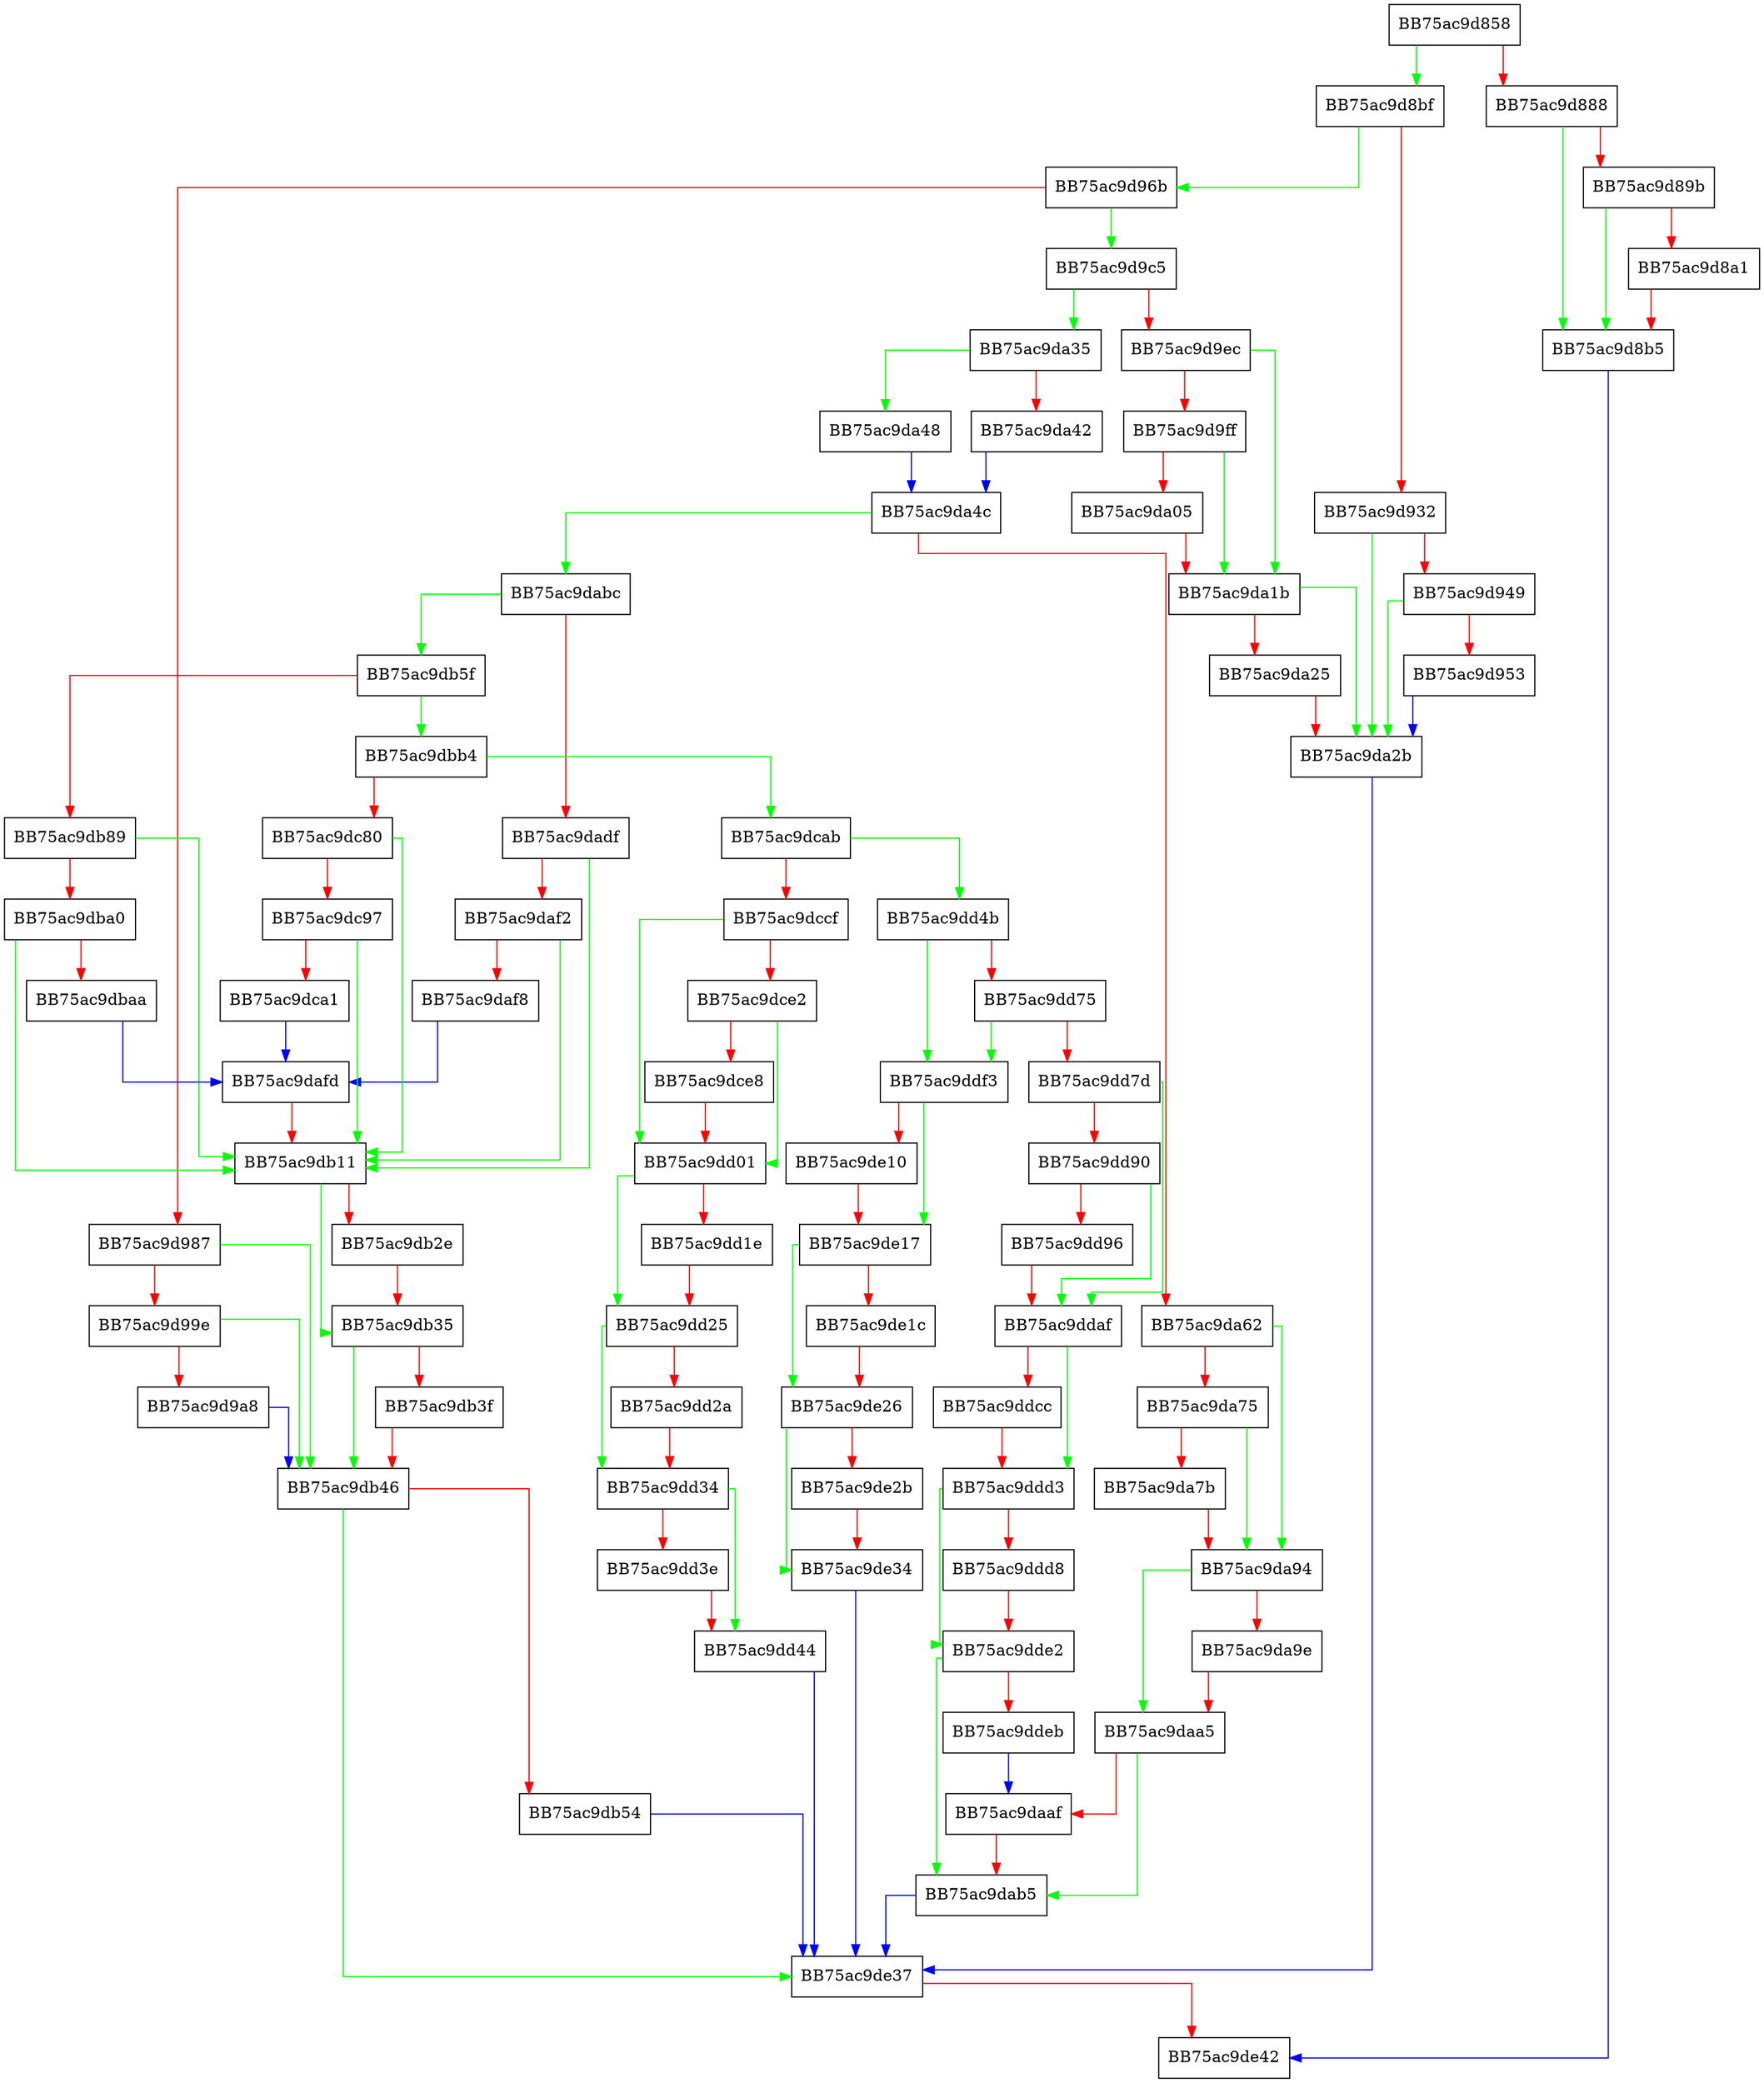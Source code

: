 digraph DeleteTaskByCom {
  node [shape="box"];
  graph [splines=ortho];
  BB75ac9d858 -> BB75ac9d8bf [color="green"];
  BB75ac9d858 -> BB75ac9d888 [color="red"];
  BB75ac9d888 -> BB75ac9d8b5 [color="green"];
  BB75ac9d888 -> BB75ac9d89b [color="red"];
  BB75ac9d89b -> BB75ac9d8b5 [color="green"];
  BB75ac9d89b -> BB75ac9d8a1 [color="red"];
  BB75ac9d8a1 -> BB75ac9d8b5 [color="red"];
  BB75ac9d8b5 -> BB75ac9de42 [color="blue"];
  BB75ac9d8bf -> BB75ac9d96b [color="green"];
  BB75ac9d8bf -> BB75ac9d932 [color="red"];
  BB75ac9d932 -> BB75ac9da2b [color="green"];
  BB75ac9d932 -> BB75ac9d949 [color="red"];
  BB75ac9d949 -> BB75ac9da2b [color="green"];
  BB75ac9d949 -> BB75ac9d953 [color="red"];
  BB75ac9d953 -> BB75ac9da2b [color="blue"];
  BB75ac9d96b -> BB75ac9d9c5 [color="green"];
  BB75ac9d96b -> BB75ac9d987 [color="red"];
  BB75ac9d987 -> BB75ac9db46 [color="green"];
  BB75ac9d987 -> BB75ac9d99e [color="red"];
  BB75ac9d99e -> BB75ac9db46 [color="green"];
  BB75ac9d99e -> BB75ac9d9a8 [color="red"];
  BB75ac9d9a8 -> BB75ac9db46 [color="blue"];
  BB75ac9d9c5 -> BB75ac9da35 [color="green"];
  BB75ac9d9c5 -> BB75ac9d9ec [color="red"];
  BB75ac9d9ec -> BB75ac9da1b [color="green"];
  BB75ac9d9ec -> BB75ac9d9ff [color="red"];
  BB75ac9d9ff -> BB75ac9da1b [color="green"];
  BB75ac9d9ff -> BB75ac9da05 [color="red"];
  BB75ac9da05 -> BB75ac9da1b [color="red"];
  BB75ac9da1b -> BB75ac9da2b [color="green"];
  BB75ac9da1b -> BB75ac9da25 [color="red"];
  BB75ac9da25 -> BB75ac9da2b [color="red"];
  BB75ac9da2b -> BB75ac9de37 [color="blue"];
  BB75ac9da35 -> BB75ac9da48 [color="green"];
  BB75ac9da35 -> BB75ac9da42 [color="red"];
  BB75ac9da42 -> BB75ac9da4c [color="blue"];
  BB75ac9da48 -> BB75ac9da4c [color="blue"];
  BB75ac9da4c -> BB75ac9dabc [color="green"];
  BB75ac9da4c -> BB75ac9da62 [color="red"];
  BB75ac9da62 -> BB75ac9da94 [color="green"];
  BB75ac9da62 -> BB75ac9da75 [color="red"];
  BB75ac9da75 -> BB75ac9da94 [color="green"];
  BB75ac9da75 -> BB75ac9da7b [color="red"];
  BB75ac9da7b -> BB75ac9da94 [color="red"];
  BB75ac9da94 -> BB75ac9daa5 [color="green"];
  BB75ac9da94 -> BB75ac9da9e [color="red"];
  BB75ac9da9e -> BB75ac9daa5 [color="red"];
  BB75ac9daa5 -> BB75ac9dab5 [color="green"];
  BB75ac9daa5 -> BB75ac9daaf [color="red"];
  BB75ac9daaf -> BB75ac9dab5 [color="red"];
  BB75ac9dab5 -> BB75ac9de37 [color="blue"];
  BB75ac9dabc -> BB75ac9db5f [color="green"];
  BB75ac9dabc -> BB75ac9dadf [color="red"];
  BB75ac9dadf -> BB75ac9db11 [color="green"];
  BB75ac9dadf -> BB75ac9daf2 [color="red"];
  BB75ac9daf2 -> BB75ac9db11 [color="green"];
  BB75ac9daf2 -> BB75ac9daf8 [color="red"];
  BB75ac9daf8 -> BB75ac9dafd [color="blue"];
  BB75ac9dafd -> BB75ac9db11 [color="red"];
  BB75ac9db11 -> BB75ac9db35 [color="green"];
  BB75ac9db11 -> BB75ac9db2e [color="red"];
  BB75ac9db2e -> BB75ac9db35 [color="red"];
  BB75ac9db35 -> BB75ac9db46 [color="green"];
  BB75ac9db35 -> BB75ac9db3f [color="red"];
  BB75ac9db3f -> BB75ac9db46 [color="red"];
  BB75ac9db46 -> BB75ac9de37 [color="green"];
  BB75ac9db46 -> BB75ac9db54 [color="red"];
  BB75ac9db54 -> BB75ac9de37 [color="blue"];
  BB75ac9db5f -> BB75ac9dbb4 [color="green"];
  BB75ac9db5f -> BB75ac9db89 [color="red"];
  BB75ac9db89 -> BB75ac9db11 [color="green"];
  BB75ac9db89 -> BB75ac9dba0 [color="red"];
  BB75ac9dba0 -> BB75ac9db11 [color="green"];
  BB75ac9dba0 -> BB75ac9dbaa [color="red"];
  BB75ac9dbaa -> BB75ac9dafd [color="blue"];
  BB75ac9dbb4 -> BB75ac9dcab [color="green"];
  BB75ac9dbb4 -> BB75ac9dc80 [color="red"];
  BB75ac9dc80 -> BB75ac9db11 [color="green"];
  BB75ac9dc80 -> BB75ac9dc97 [color="red"];
  BB75ac9dc97 -> BB75ac9db11 [color="green"];
  BB75ac9dc97 -> BB75ac9dca1 [color="red"];
  BB75ac9dca1 -> BB75ac9dafd [color="blue"];
  BB75ac9dcab -> BB75ac9dd4b [color="green"];
  BB75ac9dcab -> BB75ac9dccf [color="red"];
  BB75ac9dccf -> BB75ac9dd01 [color="green"];
  BB75ac9dccf -> BB75ac9dce2 [color="red"];
  BB75ac9dce2 -> BB75ac9dd01 [color="green"];
  BB75ac9dce2 -> BB75ac9dce8 [color="red"];
  BB75ac9dce8 -> BB75ac9dd01 [color="red"];
  BB75ac9dd01 -> BB75ac9dd25 [color="green"];
  BB75ac9dd01 -> BB75ac9dd1e [color="red"];
  BB75ac9dd1e -> BB75ac9dd25 [color="red"];
  BB75ac9dd25 -> BB75ac9dd34 [color="green"];
  BB75ac9dd25 -> BB75ac9dd2a [color="red"];
  BB75ac9dd2a -> BB75ac9dd34 [color="red"];
  BB75ac9dd34 -> BB75ac9dd44 [color="green"];
  BB75ac9dd34 -> BB75ac9dd3e [color="red"];
  BB75ac9dd3e -> BB75ac9dd44 [color="red"];
  BB75ac9dd44 -> BB75ac9de37 [color="blue"];
  BB75ac9dd4b -> BB75ac9ddf3 [color="green"];
  BB75ac9dd4b -> BB75ac9dd75 [color="red"];
  BB75ac9dd75 -> BB75ac9ddf3 [color="green"];
  BB75ac9dd75 -> BB75ac9dd7d [color="red"];
  BB75ac9dd7d -> BB75ac9ddaf [color="green"];
  BB75ac9dd7d -> BB75ac9dd90 [color="red"];
  BB75ac9dd90 -> BB75ac9ddaf [color="green"];
  BB75ac9dd90 -> BB75ac9dd96 [color="red"];
  BB75ac9dd96 -> BB75ac9ddaf [color="red"];
  BB75ac9ddaf -> BB75ac9ddd3 [color="green"];
  BB75ac9ddaf -> BB75ac9ddcc [color="red"];
  BB75ac9ddcc -> BB75ac9ddd3 [color="red"];
  BB75ac9ddd3 -> BB75ac9dde2 [color="green"];
  BB75ac9ddd3 -> BB75ac9ddd8 [color="red"];
  BB75ac9ddd8 -> BB75ac9dde2 [color="red"];
  BB75ac9dde2 -> BB75ac9dab5 [color="green"];
  BB75ac9dde2 -> BB75ac9ddeb [color="red"];
  BB75ac9ddeb -> BB75ac9daaf [color="blue"];
  BB75ac9ddf3 -> BB75ac9de17 [color="green"];
  BB75ac9ddf3 -> BB75ac9de10 [color="red"];
  BB75ac9de10 -> BB75ac9de17 [color="red"];
  BB75ac9de17 -> BB75ac9de26 [color="green"];
  BB75ac9de17 -> BB75ac9de1c [color="red"];
  BB75ac9de1c -> BB75ac9de26 [color="red"];
  BB75ac9de26 -> BB75ac9de34 [color="green"];
  BB75ac9de26 -> BB75ac9de2b [color="red"];
  BB75ac9de2b -> BB75ac9de34 [color="red"];
  BB75ac9de34 -> BB75ac9de37 [color="blue"];
  BB75ac9de37 -> BB75ac9de42 [color="red"];
}